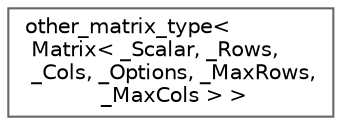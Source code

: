 digraph "类继承关系图"
{
 // LATEX_PDF_SIZE
  bgcolor="transparent";
  edge [fontname=Helvetica,fontsize=10,labelfontname=Helvetica,labelfontsize=10];
  node [fontname=Helvetica,fontsize=10,shape=box,height=0.2,width=0.4];
  rankdir="LR";
  Node0 [id="Node000000",label="other_matrix_type\<\l Matrix\< _Scalar, _Rows,\l _Cols, _Options, _MaxRows,\l _MaxCols \> \>",height=0.2,width=0.4,color="grey40", fillcolor="white", style="filled",URL="$structother__matrix__type_3_01_matrix_3_01___scalar_00_01___rows_00_01___cols_00_01___options_00a4667fe800cd3729955b287c1d8a9c85.html",tooltip=" "];
}
